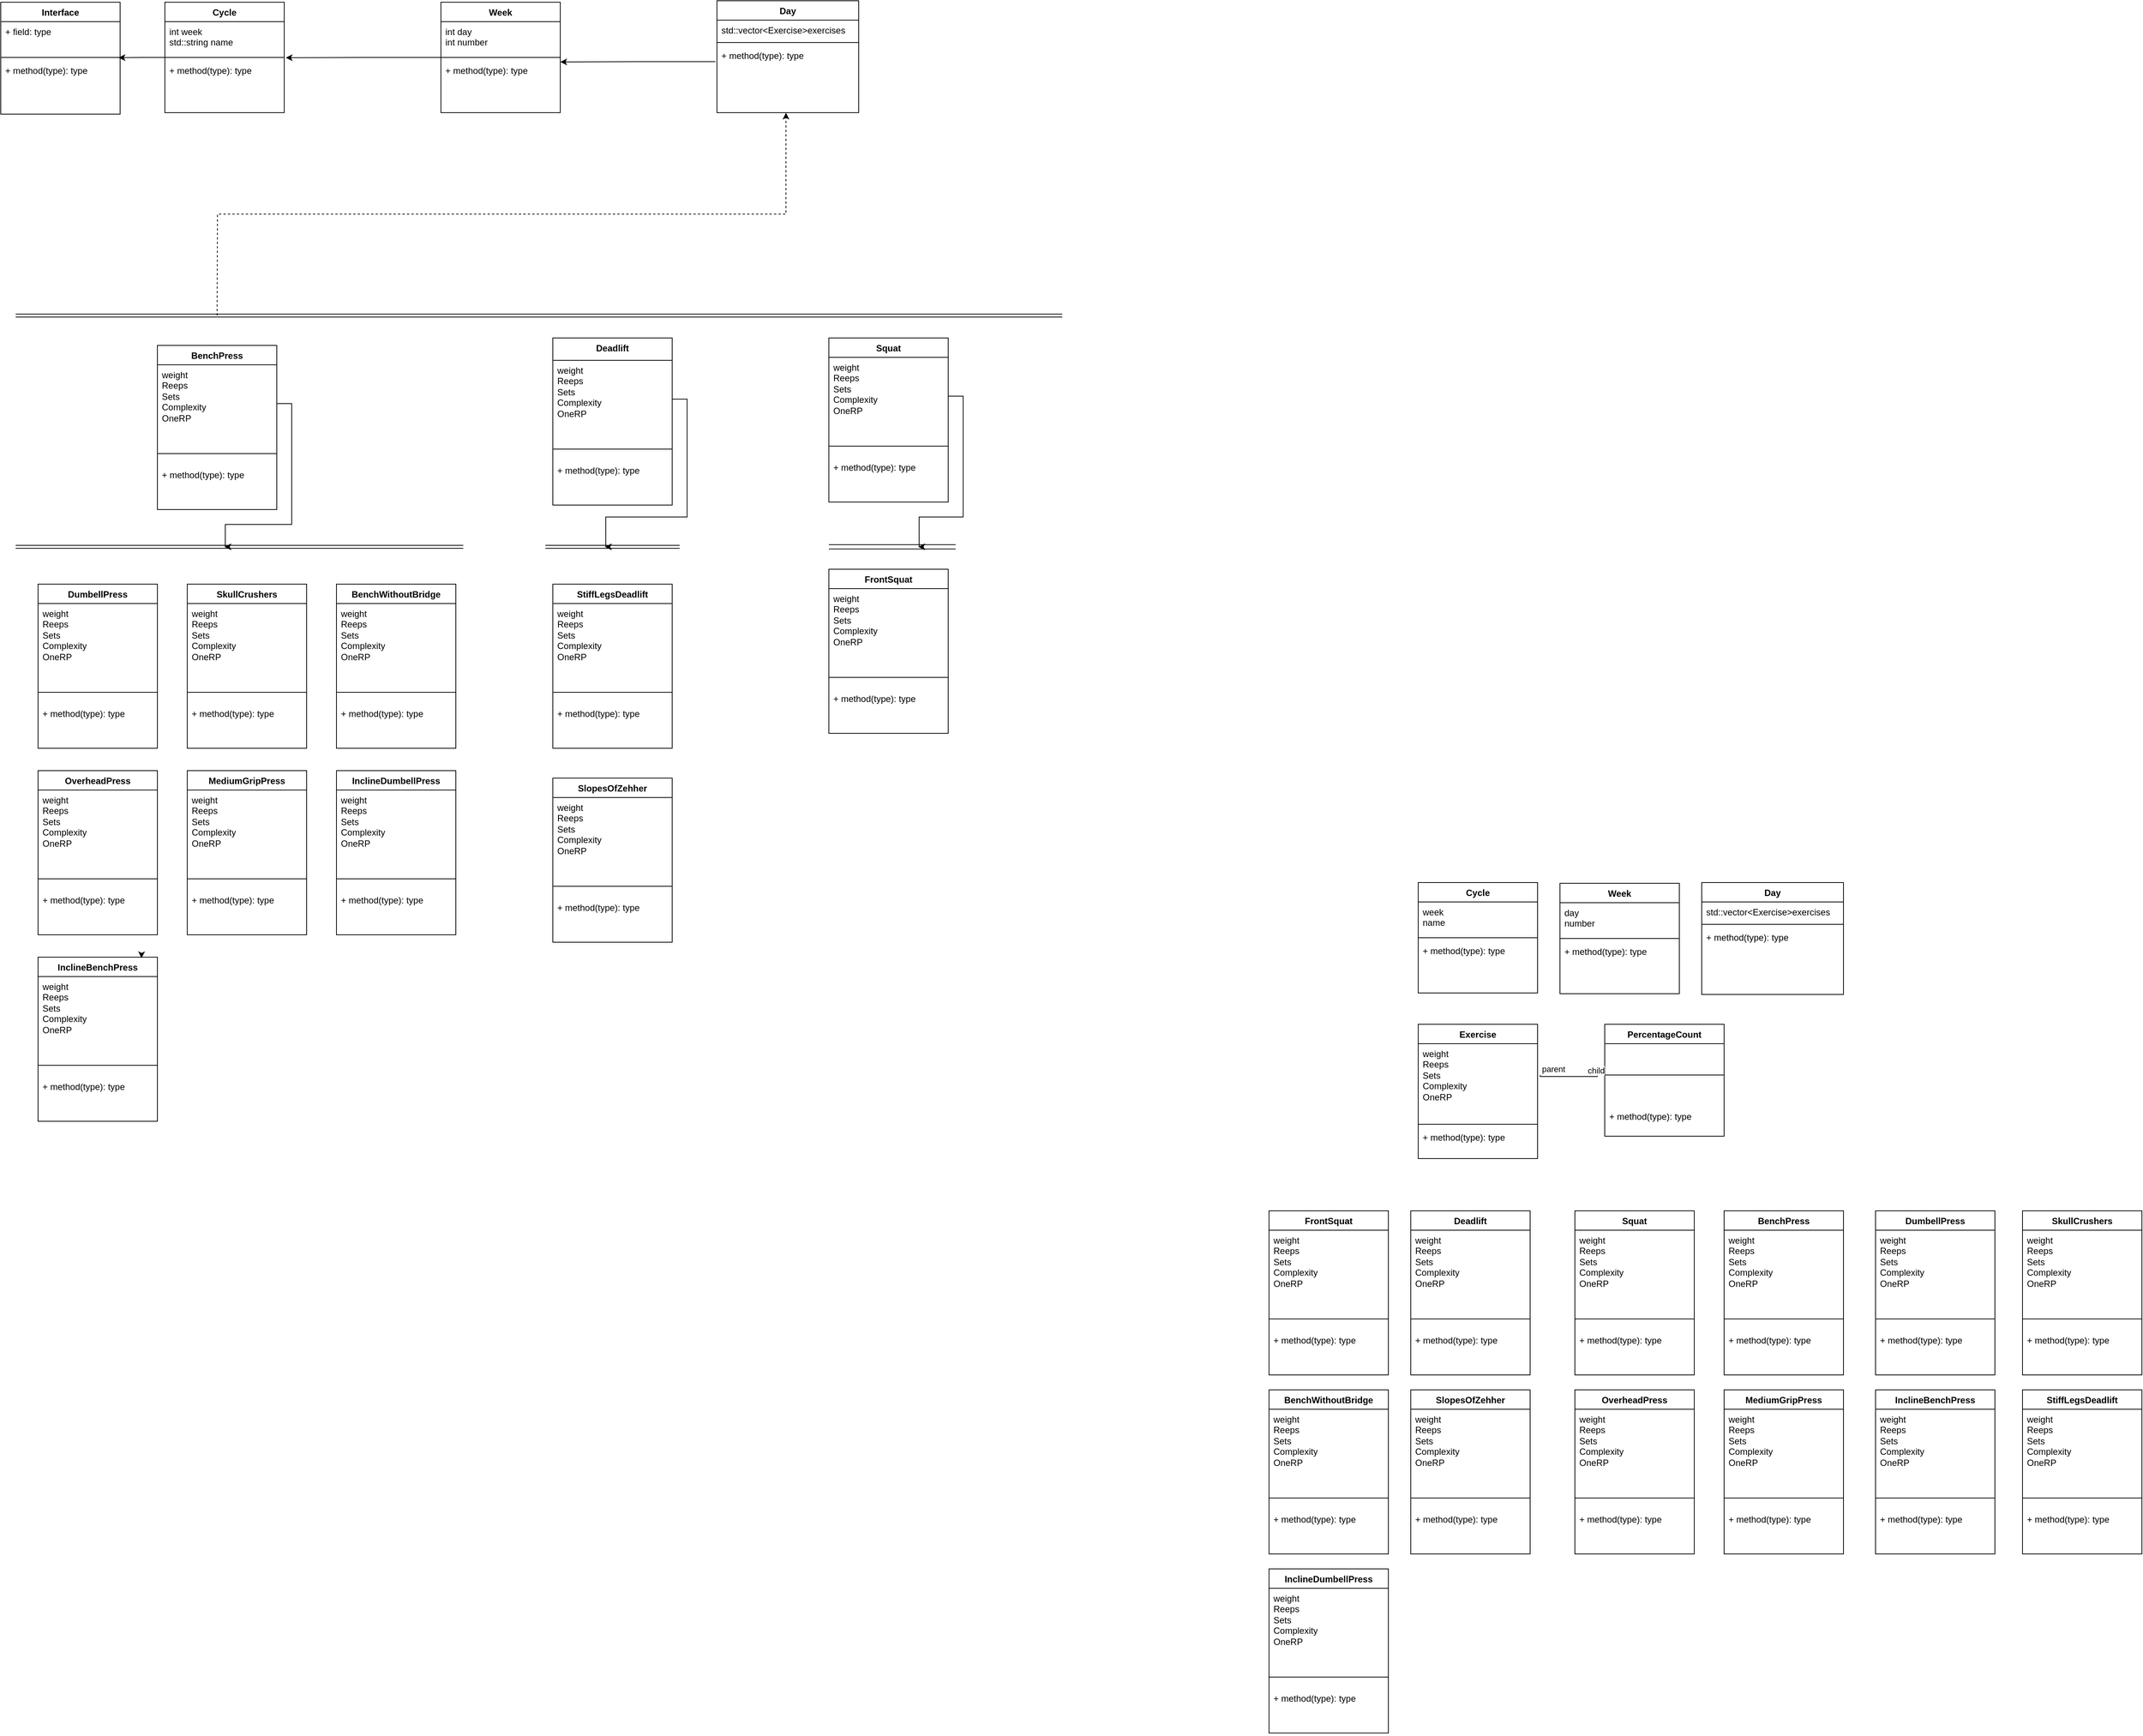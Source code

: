 <mxfile version="24.2.5" type="github">
  <diagram name="Страница — 1" id="4BByrF0rAd4Sxbkj9O2f">
    <mxGraphModel dx="1434" dy="788" grid="1" gridSize="10" guides="1" tooltips="1" connect="1" arrows="1" fold="1" page="1" pageScale="1" pageWidth="827" pageHeight="1169" math="0" shadow="0">
      <root>
        <mxCell id="0" />
        <mxCell id="1" parent="0" />
        <mxCell id="RP6J-xBFescbjocL5343-1" value="Cycle" style="swimlane;fontStyle=1;align=center;verticalAlign=top;childLayout=stackLayout;horizontal=1;startSize=26;horizontalStack=0;resizeParent=1;resizeParentMax=0;resizeLast=0;collapsible=1;marginBottom=0;whiteSpace=wrap;html=1;" parent="1" vertex="1">
          <mxGeometry x="240" y="40" width="160" height="148" as="geometry" />
        </mxCell>
        <mxCell id="RP6J-xBFescbjocL5343-2" value="int week&lt;div&gt;std::string name&lt;/div&gt;&lt;div&gt;&lt;br&gt;&lt;/div&gt;" style="text;strokeColor=none;fillColor=none;align=left;verticalAlign=top;spacingLeft=4;spacingRight=4;overflow=hidden;rotatable=0;points=[[0,0.5],[1,0.5]];portConstraint=eastwest;whiteSpace=wrap;html=1;" parent="RP6J-xBFescbjocL5343-1" vertex="1">
          <mxGeometry y="26" width="160" height="44" as="geometry" />
        </mxCell>
        <mxCell id="RP6J-xBFescbjocL5343-3" value="" style="line;strokeWidth=1;fillColor=none;align=left;verticalAlign=middle;spacingTop=-1;spacingLeft=3;spacingRight=3;rotatable=0;labelPosition=right;points=[];portConstraint=eastwest;strokeColor=inherit;" parent="RP6J-xBFescbjocL5343-1" vertex="1">
          <mxGeometry y="70" width="160" height="8" as="geometry" />
        </mxCell>
        <mxCell id="RP6J-xBFescbjocL5343-4" value="+ method(type): type" style="text;strokeColor=none;fillColor=none;align=left;verticalAlign=top;spacingLeft=4;spacingRight=4;overflow=hidden;rotatable=0;points=[[0,0.5],[1,0.5]];portConstraint=eastwest;whiteSpace=wrap;html=1;" parent="RP6J-xBFescbjocL5343-1" vertex="1">
          <mxGeometry y="78" width="160" height="70" as="geometry" />
        </mxCell>
        <mxCell id="RP6J-xBFescbjocL5343-5" value="Week" style="swimlane;fontStyle=1;align=center;verticalAlign=top;childLayout=stackLayout;horizontal=1;startSize=26;horizontalStack=0;resizeParent=1;resizeParentMax=0;resizeLast=0;collapsible=1;marginBottom=0;whiteSpace=wrap;html=1;" parent="1" vertex="1">
          <mxGeometry x="610" y="40" width="160" height="148" as="geometry" />
        </mxCell>
        <mxCell id="RP6J-xBFescbjocL5343-6" value="int day&lt;div&gt;int number&lt;/div&gt;" style="text;strokeColor=none;fillColor=none;align=left;verticalAlign=top;spacingLeft=4;spacingRight=4;overflow=hidden;rotatable=0;points=[[0,0.5],[1,0.5]];portConstraint=eastwest;whiteSpace=wrap;html=1;" parent="RP6J-xBFescbjocL5343-5" vertex="1">
          <mxGeometry y="26" width="160" height="44" as="geometry" />
        </mxCell>
        <mxCell id="RP6J-xBFescbjocL5343-7" value="" style="line;strokeWidth=1;fillColor=none;align=left;verticalAlign=middle;spacingTop=-1;spacingLeft=3;spacingRight=3;rotatable=0;labelPosition=right;points=[];portConstraint=eastwest;strokeColor=inherit;" parent="RP6J-xBFescbjocL5343-5" vertex="1">
          <mxGeometry y="70" width="160" height="8" as="geometry" />
        </mxCell>
        <mxCell id="RP6J-xBFescbjocL5343-8" value="+ method(type): type" style="text;strokeColor=none;fillColor=none;align=left;verticalAlign=top;spacingLeft=4;spacingRight=4;overflow=hidden;rotatable=0;points=[[0,0.5],[1,0.5]];portConstraint=eastwest;whiteSpace=wrap;html=1;" parent="RP6J-xBFescbjocL5343-5" vertex="1">
          <mxGeometry y="78" width="160" height="70" as="geometry" />
        </mxCell>
        <mxCell id="RP6J-xBFescbjocL5343-9" value="Day" style="swimlane;fontStyle=1;align=center;verticalAlign=top;childLayout=stackLayout;horizontal=1;startSize=26;horizontalStack=0;resizeParent=1;resizeParentMax=0;resizeLast=0;collapsible=1;marginBottom=0;whiteSpace=wrap;html=1;" parent="1" vertex="1">
          <mxGeometry x="980" y="38" width="190" height="150" as="geometry" />
        </mxCell>
        <mxCell id="RP6J-xBFescbjocL5343-10" value="std::vector&amp;lt;Exercise&amp;gt;exercises" style="text;strokeColor=none;fillColor=none;align=left;verticalAlign=top;spacingLeft=4;spacingRight=4;overflow=hidden;rotatable=0;points=[[0,0.5],[1,0.5]];portConstraint=eastwest;whiteSpace=wrap;html=1;" parent="RP6J-xBFescbjocL5343-9" vertex="1">
          <mxGeometry y="26" width="190" height="26" as="geometry" />
        </mxCell>
        <mxCell id="RP6J-xBFescbjocL5343-11" value="" style="line;strokeWidth=1;fillColor=none;align=left;verticalAlign=middle;spacingTop=-1;spacingLeft=3;spacingRight=3;rotatable=0;labelPosition=right;points=[];portConstraint=eastwest;strokeColor=inherit;" parent="RP6J-xBFescbjocL5343-9" vertex="1">
          <mxGeometry y="52" width="190" height="8" as="geometry" />
        </mxCell>
        <mxCell id="RP6J-xBFescbjocL5343-12" value="+ method(type): type" style="text;strokeColor=none;fillColor=none;align=left;verticalAlign=top;spacingLeft=4;spacingRight=4;overflow=hidden;rotatable=0;points=[[0,0.5],[1,0.5]];portConstraint=eastwest;whiteSpace=wrap;html=1;" parent="RP6J-xBFescbjocL5343-9" vertex="1">
          <mxGeometry y="60" width="190" height="90" as="geometry" />
        </mxCell>
        <mxCell id="RP6J-xBFescbjocL5343-20" value="Deadlift" style="swimlane;fontStyle=1;align=center;verticalAlign=top;childLayout=stackLayout;horizontal=1;startSize=30;horizontalStack=0;resizeParent=1;resizeParentMax=0;resizeLast=0;collapsible=1;marginBottom=0;whiteSpace=wrap;html=1;" parent="1" vertex="1">
          <mxGeometry x="760" y="490" width="160" height="224" as="geometry" />
        </mxCell>
        <mxCell id="RP6J-xBFescbjocL5343-165" style="edgeStyle=orthogonalEdgeStyle;rounded=0;orthogonalLoop=1;jettySize=auto;html=1;exitX=1;exitY=0.5;exitDx=0;exitDy=0;" parent="RP6J-xBFescbjocL5343-20" source="RP6J-xBFescbjocL5343-21" edge="1">
          <mxGeometry relative="1" as="geometry">
            <mxPoint x="70" y="280.0" as="targetPoint" />
            <Array as="points">
              <mxPoint x="180" y="82" />
              <mxPoint x="180" y="240" />
              <mxPoint x="71" y="240" />
              <mxPoint x="71" y="280" />
            </Array>
          </mxGeometry>
        </mxCell>
        <mxCell id="RP6J-xBFescbjocL5343-21" value="&lt;div&gt;weight&lt;/div&gt;&lt;div&gt;Reeps&lt;/div&gt;&lt;div&gt;Sets&lt;/div&gt;&lt;div&gt;Complexity&lt;/div&gt;&lt;div&gt;OneRP&amp;nbsp;&lt;/div&gt;&lt;div&gt;&lt;br&gt;&lt;/div&gt;" style="text;strokeColor=none;fillColor=none;align=left;verticalAlign=top;spacingLeft=4;spacingRight=4;overflow=hidden;rotatable=0;points=[[0,0.5],[1,0.5]];portConstraint=eastwest;whiteSpace=wrap;html=1;" parent="RP6J-xBFescbjocL5343-20" vertex="1">
          <mxGeometry y="30" width="160" height="104" as="geometry" />
        </mxCell>
        <mxCell id="RP6J-xBFescbjocL5343-22" value="" style="line;strokeWidth=1;fillColor=none;align=left;verticalAlign=middle;spacingTop=-1;spacingLeft=3;spacingRight=3;rotatable=0;labelPosition=right;points=[];portConstraint=eastwest;strokeColor=inherit;" parent="RP6J-xBFescbjocL5343-20" vertex="1">
          <mxGeometry y="134" width="160" height="30" as="geometry" />
        </mxCell>
        <mxCell id="RP6J-xBFescbjocL5343-23" value="+ method(type): type" style="text;strokeColor=none;fillColor=none;align=left;verticalAlign=top;spacingLeft=4;spacingRight=4;overflow=hidden;rotatable=0;points=[[0,0.5],[1,0.5]];portConstraint=eastwest;whiteSpace=wrap;html=1;" parent="RP6J-xBFescbjocL5343-20" vertex="1">
          <mxGeometry y="164" width="160" height="60" as="geometry" />
        </mxCell>
        <mxCell id="RP6J-xBFescbjocL5343-24" value="Squat" style="swimlane;fontStyle=1;align=center;verticalAlign=top;childLayout=stackLayout;horizontal=1;startSize=26;horizontalStack=0;resizeParent=1;resizeParentMax=0;resizeLast=0;collapsible=1;marginBottom=0;whiteSpace=wrap;html=1;" parent="1" vertex="1">
          <mxGeometry x="1130" y="490" width="160" height="220" as="geometry" />
        </mxCell>
        <mxCell id="RP6J-xBFescbjocL5343-168" style="edgeStyle=orthogonalEdgeStyle;rounded=0;orthogonalLoop=1;jettySize=auto;html=1;exitX=1;exitY=0.5;exitDx=0;exitDy=0;" parent="RP6J-xBFescbjocL5343-24" source="RP6J-xBFescbjocL5343-25" edge="1">
          <mxGeometry relative="1" as="geometry">
            <mxPoint x="120" y="280.0" as="targetPoint" />
            <Array as="points">
              <mxPoint x="180" y="78" />
              <mxPoint x="180" y="240" />
              <mxPoint x="121" y="240" />
              <mxPoint x="121" y="280" />
            </Array>
          </mxGeometry>
        </mxCell>
        <mxCell id="RP6J-xBFescbjocL5343-25" value="&lt;div&gt;weight&lt;/div&gt;&lt;div&gt;Reeps&lt;/div&gt;&lt;div&gt;Sets&lt;/div&gt;&lt;div&gt;Complexity&lt;/div&gt;&lt;div&gt;OneRP&amp;nbsp;&lt;/div&gt;&lt;div&gt;&lt;br&gt;&lt;/div&gt;" style="text;strokeColor=none;fillColor=none;align=left;verticalAlign=top;spacingLeft=4;spacingRight=4;overflow=hidden;rotatable=0;points=[[0,0.5],[1,0.5]];portConstraint=eastwest;whiteSpace=wrap;html=1;" parent="RP6J-xBFescbjocL5343-24" vertex="1">
          <mxGeometry y="26" width="160" height="104" as="geometry" />
        </mxCell>
        <mxCell id="RP6J-xBFescbjocL5343-26" value="" style="line;strokeWidth=1;fillColor=none;align=left;verticalAlign=middle;spacingTop=-1;spacingLeft=3;spacingRight=3;rotatable=0;labelPosition=right;points=[];portConstraint=eastwest;strokeColor=inherit;" parent="RP6J-xBFescbjocL5343-24" vertex="1">
          <mxGeometry y="130" width="160" height="30" as="geometry" />
        </mxCell>
        <mxCell id="RP6J-xBFescbjocL5343-27" value="+ method(type): type" style="text;strokeColor=none;fillColor=none;align=left;verticalAlign=top;spacingLeft=4;spacingRight=4;overflow=hidden;rotatable=0;points=[[0,0.5],[1,0.5]];portConstraint=eastwest;whiteSpace=wrap;html=1;" parent="RP6J-xBFescbjocL5343-24" vertex="1">
          <mxGeometry y="160" width="160" height="60" as="geometry" />
        </mxCell>
        <mxCell id="RP6J-xBFescbjocL5343-28" value="BenchPress" style="swimlane;fontStyle=1;align=center;verticalAlign=top;childLayout=stackLayout;horizontal=1;startSize=26;horizontalStack=0;resizeParent=1;resizeParentMax=0;resizeLast=0;collapsible=1;marginBottom=0;whiteSpace=wrap;html=1;" parent="1" vertex="1">
          <mxGeometry x="230" y="500" width="160" height="220" as="geometry" />
        </mxCell>
        <mxCell id="RP6J-xBFescbjocL5343-167" style="edgeStyle=orthogonalEdgeStyle;rounded=0;orthogonalLoop=1;jettySize=auto;html=1;exitX=1;exitY=0.5;exitDx=0;exitDy=0;" parent="RP6J-xBFescbjocL5343-28" source="RP6J-xBFescbjocL5343-29" edge="1">
          <mxGeometry relative="1" as="geometry">
            <mxPoint x="90" y="270.0" as="targetPoint" />
            <Array as="points">
              <mxPoint x="180" y="78" />
              <mxPoint x="180" y="240" />
              <mxPoint x="91" y="240" />
              <mxPoint x="91" y="270" />
            </Array>
          </mxGeometry>
        </mxCell>
        <mxCell id="RP6J-xBFescbjocL5343-29" value="&lt;div&gt;weight&lt;/div&gt;&lt;div&gt;Reeps&lt;/div&gt;&lt;div&gt;Sets&lt;/div&gt;&lt;div&gt;Complexity&lt;/div&gt;&lt;div&gt;OneRP&amp;nbsp;&lt;/div&gt;&lt;div&gt;&lt;br&gt;&lt;/div&gt;" style="text;strokeColor=none;fillColor=none;align=left;verticalAlign=top;spacingLeft=4;spacingRight=4;overflow=hidden;rotatable=0;points=[[0,0.5],[1,0.5]];portConstraint=eastwest;whiteSpace=wrap;html=1;" parent="RP6J-xBFescbjocL5343-28" vertex="1">
          <mxGeometry y="26" width="160" height="104" as="geometry" />
        </mxCell>
        <mxCell id="RP6J-xBFescbjocL5343-30" value="" style="line;strokeWidth=1;fillColor=none;align=left;verticalAlign=middle;spacingTop=-1;spacingLeft=3;spacingRight=3;rotatable=0;labelPosition=right;points=[];portConstraint=eastwest;strokeColor=inherit;" parent="RP6J-xBFescbjocL5343-28" vertex="1">
          <mxGeometry y="130" width="160" height="30" as="geometry" />
        </mxCell>
        <mxCell id="RP6J-xBFescbjocL5343-31" value="+ method(type): type" style="text;strokeColor=none;fillColor=none;align=left;verticalAlign=top;spacingLeft=4;spacingRight=4;overflow=hidden;rotatable=0;points=[[0,0.5],[1,0.5]];portConstraint=eastwest;whiteSpace=wrap;html=1;" parent="RP6J-xBFescbjocL5343-28" vertex="1">
          <mxGeometry y="160" width="160" height="60" as="geometry" />
        </mxCell>
        <mxCell id="RP6J-xBFescbjocL5343-32" value="FrontSquat" style="swimlane;fontStyle=1;align=center;verticalAlign=top;childLayout=stackLayout;horizontal=1;startSize=26;horizontalStack=0;resizeParent=1;resizeParentMax=0;resizeLast=0;collapsible=1;marginBottom=0;whiteSpace=wrap;html=1;" parent="1" vertex="1">
          <mxGeometry x="1130" y="800" width="160" height="220" as="geometry" />
        </mxCell>
        <mxCell id="RP6J-xBFescbjocL5343-33" value="&lt;div&gt;weight&lt;/div&gt;&lt;div&gt;Reeps&lt;/div&gt;&lt;div&gt;Sets&lt;/div&gt;&lt;div&gt;Complexity&lt;/div&gt;&lt;div&gt;OneRP&amp;nbsp;&lt;/div&gt;&lt;div&gt;&lt;br&gt;&lt;/div&gt;" style="text;strokeColor=none;fillColor=none;align=left;verticalAlign=top;spacingLeft=4;spacingRight=4;overflow=hidden;rotatable=0;points=[[0,0.5],[1,0.5]];portConstraint=eastwest;whiteSpace=wrap;html=1;" parent="RP6J-xBFescbjocL5343-32" vertex="1">
          <mxGeometry y="26" width="160" height="104" as="geometry" />
        </mxCell>
        <mxCell id="RP6J-xBFescbjocL5343-34" value="" style="line;strokeWidth=1;fillColor=none;align=left;verticalAlign=middle;spacingTop=-1;spacingLeft=3;spacingRight=3;rotatable=0;labelPosition=right;points=[];portConstraint=eastwest;strokeColor=inherit;" parent="RP6J-xBFescbjocL5343-32" vertex="1">
          <mxGeometry y="130" width="160" height="30" as="geometry" />
        </mxCell>
        <mxCell id="RP6J-xBFescbjocL5343-35" value="+ method(type): type" style="text;strokeColor=none;fillColor=none;align=left;verticalAlign=top;spacingLeft=4;spacingRight=4;overflow=hidden;rotatable=0;points=[[0,0.5],[1,0.5]];portConstraint=eastwest;whiteSpace=wrap;html=1;" parent="RP6J-xBFescbjocL5343-32" vertex="1">
          <mxGeometry y="160" width="160" height="60" as="geometry" />
        </mxCell>
        <mxCell id="RP6J-xBFescbjocL5343-36" value="DumbellPress" style="swimlane;fontStyle=1;align=center;verticalAlign=top;childLayout=stackLayout;horizontal=1;startSize=26;horizontalStack=0;resizeParent=1;resizeParentMax=0;resizeLast=0;collapsible=1;marginBottom=0;whiteSpace=wrap;html=1;" parent="1" vertex="1">
          <mxGeometry x="70" y="820" width="160" height="220" as="geometry" />
        </mxCell>
        <mxCell id="RP6J-xBFescbjocL5343-37" value="&lt;div&gt;weight&lt;/div&gt;&lt;div&gt;Reeps&lt;/div&gt;&lt;div&gt;Sets&lt;/div&gt;&lt;div&gt;Complexity&lt;/div&gt;&lt;div&gt;OneRP&amp;nbsp;&lt;/div&gt;&lt;div&gt;&lt;br&gt;&lt;/div&gt;" style="text;strokeColor=none;fillColor=none;align=left;verticalAlign=top;spacingLeft=4;spacingRight=4;overflow=hidden;rotatable=0;points=[[0,0.5],[1,0.5]];portConstraint=eastwest;whiteSpace=wrap;html=1;" parent="RP6J-xBFescbjocL5343-36" vertex="1">
          <mxGeometry y="26" width="160" height="104" as="geometry" />
        </mxCell>
        <mxCell id="RP6J-xBFescbjocL5343-38" value="" style="line;strokeWidth=1;fillColor=none;align=left;verticalAlign=middle;spacingTop=-1;spacingLeft=3;spacingRight=3;rotatable=0;labelPosition=right;points=[];portConstraint=eastwest;strokeColor=inherit;" parent="RP6J-xBFescbjocL5343-36" vertex="1">
          <mxGeometry y="130" width="160" height="30" as="geometry" />
        </mxCell>
        <mxCell id="RP6J-xBFescbjocL5343-39" value="+ method(type): type" style="text;strokeColor=none;fillColor=none;align=left;verticalAlign=top;spacingLeft=4;spacingRight=4;overflow=hidden;rotatable=0;points=[[0,0.5],[1,0.5]];portConstraint=eastwest;whiteSpace=wrap;html=1;" parent="RP6J-xBFescbjocL5343-36" vertex="1">
          <mxGeometry y="160" width="160" height="60" as="geometry" />
        </mxCell>
        <mxCell id="RP6J-xBFescbjocL5343-40" value="SkullCrushers" style="swimlane;fontStyle=1;align=center;verticalAlign=top;childLayout=stackLayout;horizontal=1;startSize=26;horizontalStack=0;resizeParent=1;resizeParentMax=0;resizeLast=0;collapsible=1;marginBottom=0;whiteSpace=wrap;html=1;" parent="1" vertex="1">
          <mxGeometry x="270" y="820" width="160" height="220" as="geometry" />
        </mxCell>
        <mxCell id="RP6J-xBFescbjocL5343-41" value="&lt;div&gt;weight&lt;/div&gt;&lt;div&gt;Reeps&lt;/div&gt;&lt;div&gt;Sets&lt;/div&gt;&lt;div&gt;Complexity&lt;/div&gt;&lt;div&gt;OneRP&amp;nbsp;&lt;/div&gt;&lt;div&gt;&lt;br&gt;&lt;/div&gt;" style="text;strokeColor=none;fillColor=none;align=left;verticalAlign=top;spacingLeft=4;spacingRight=4;overflow=hidden;rotatable=0;points=[[0,0.5],[1,0.5]];portConstraint=eastwest;whiteSpace=wrap;html=1;" parent="RP6J-xBFescbjocL5343-40" vertex="1">
          <mxGeometry y="26" width="160" height="104" as="geometry" />
        </mxCell>
        <mxCell id="RP6J-xBFescbjocL5343-42" value="" style="line;strokeWidth=1;fillColor=none;align=left;verticalAlign=middle;spacingTop=-1;spacingLeft=3;spacingRight=3;rotatable=0;labelPosition=right;points=[];portConstraint=eastwest;strokeColor=inherit;" parent="RP6J-xBFescbjocL5343-40" vertex="1">
          <mxGeometry y="130" width="160" height="30" as="geometry" />
        </mxCell>
        <mxCell id="RP6J-xBFescbjocL5343-43" value="+ method(type): type" style="text;strokeColor=none;fillColor=none;align=left;verticalAlign=top;spacingLeft=4;spacingRight=4;overflow=hidden;rotatable=0;points=[[0,0.5],[1,0.5]];portConstraint=eastwest;whiteSpace=wrap;html=1;" parent="RP6J-xBFescbjocL5343-40" vertex="1">
          <mxGeometry y="160" width="160" height="60" as="geometry" />
        </mxCell>
        <mxCell id="RP6J-xBFescbjocL5343-44" value="BenchWithoutBridge" style="swimlane;fontStyle=1;align=center;verticalAlign=top;childLayout=stackLayout;horizontal=1;startSize=26;horizontalStack=0;resizeParent=1;resizeParentMax=0;resizeLast=0;collapsible=1;marginBottom=0;whiteSpace=wrap;html=1;" parent="1" vertex="1">
          <mxGeometry x="470" y="820" width="160" height="220" as="geometry" />
        </mxCell>
        <mxCell id="RP6J-xBFescbjocL5343-45" value="&lt;div&gt;weight&lt;/div&gt;&lt;div&gt;Reeps&lt;/div&gt;&lt;div&gt;Sets&lt;/div&gt;&lt;div&gt;Complexity&lt;/div&gt;&lt;div&gt;OneRP&amp;nbsp;&lt;/div&gt;&lt;div&gt;&lt;br&gt;&lt;/div&gt;" style="text;strokeColor=none;fillColor=none;align=left;verticalAlign=top;spacingLeft=4;spacingRight=4;overflow=hidden;rotatable=0;points=[[0,0.5],[1,0.5]];portConstraint=eastwest;whiteSpace=wrap;html=1;" parent="RP6J-xBFescbjocL5343-44" vertex="1">
          <mxGeometry y="26" width="160" height="104" as="geometry" />
        </mxCell>
        <mxCell id="RP6J-xBFescbjocL5343-46" value="" style="line;strokeWidth=1;fillColor=none;align=left;verticalAlign=middle;spacingTop=-1;spacingLeft=3;spacingRight=3;rotatable=0;labelPosition=right;points=[];portConstraint=eastwest;strokeColor=inherit;" parent="RP6J-xBFescbjocL5343-44" vertex="1">
          <mxGeometry y="130" width="160" height="30" as="geometry" />
        </mxCell>
        <mxCell id="RP6J-xBFescbjocL5343-47" value="+ method(type): type" style="text;strokeColor=none;fillColor=none;align=left;verticalAlign=top;spacingLeft=4;spacingRight=4;overflow=hidden;rotatable=0;points=[[0,0.5],[1,0.5]];portConstraint=eastwest;whiteSpace=wrap;html=1;" parent="RP6J-xBFescbjocL5343-44" vertex="1">
          <mxGeometry y="160" width="160" height="60" as="geometry" />
        </mxCell>
        <mxCell id="RP6J-xBFescbjocL5343-48" value="SlopesOfZehher" style="swimlane;fontStyle=1;align=center;verticalAlign=top;childLayout=stackLayout;horizontal=1;startSize=26;horizontalStack=0;resizeParent=1;resizeParentMax=0;resizeLast=0;collapsible=1;marginBottom=0;whiteSpace=wrap;html=1;" parent="1" vertex="1">
          <mxGeometry x="760" y="1080" width="160" height="220" as="geometry" />
        </mxCell>
        <mxCell id="RP6J-xBFescbjocL5343-49" value="&lt;div&gt;weight&lt;/div&gt;&lt;div&gt;Reeps&lt;/div&gt;&lt;div&gt;Sets&lt;/div&gt;&lt;div&gt;Complexity&lt;/div&gt;&lt;div&gt;OneRP&amp;nbsp;&lt;/div&gt;&lt;div&gt;&lt;br&gt;&lt;/div&gt;" style="text;strokeColor=none;fillColor=none;align=left;verticalAlign=top;spacingLeft=4;spacingRight=4;overflow=hidden;rotatable=0;points=[[0,0.5],[1,0.5]];portConstraint=eastwest;whiteSpace=wrap;html=1;" parent="RP6J-xBFescbjocL5343-48" vertex="1">
          <mxGeometry y="26" width="160" height="104" as="geometry" />
        </mxCell>
        <mxCell id="RP6J-xBFescbjocL5343-50" value="" style="line;strokeWidth=1;fillColor=none;align=left;verticalAlign=middle;spacingTop=-1;spacingLeft=3;spacingRight=3;rotatable=0;labelPosition=right;points=[];portConstraint=eastwest;strokeColor=inherit;" parent="RP6J-xBFescbjocL5343-48" vertex="1">
          <mxGeometry y="130" width="160" height="30" as="geometry" />
        </mxCell>
        <mxCell id="RP6J-xBFescbjocL5343-51" value="+ method(type): type" style="text;strokeColor=none;fillColor=none;align=left;verticalAlign=top;spacingLeft=4;spacingRight=4;overflow=hidden;rotatable=0;points=[[0,0.5],[1,0.5]];portConstraint=eastwest;whiteSpace=wrap;html=1;" parent="RP6J-xBFescbjocL5343-48" vertex="1">
          <mxGeometry y="160" width="160" height="60" as="geometry" />
        </mxCell>
        <mxCell id="RP6J-xBFescbjocL5343-52" value="OverheadPress" style="swimlane;fontStyle=1;align=center;verticalAlign=top;childLayout=stackLayout;horizontal=1;startSize=26;horizontalStack=0;resizeParent=1;resizeParentMax=0;resizeLast=0;collapsible=1;marginBottom=0;whiteSpace=wrap;html=1;" parent="1" vertex="1">
          <mxGeometry x="70" y="1070" width="160" height="220" as="geometry" />
        </mxCell>
        <mxCell id="RP6J-xBFescbjocL5343-53" value="&lt;div&gt;weight&lt;/div&gt;&lt;div&gt;Reeps&lt;/div&gt;&lt;div&gt;Sets&lt;/div&gt;&lt;div&gt;Complexity&lt;/div&gt;&lt;div&gt;OneRP&amp;nbsp;&lt;/div&gt;&lt;div&gt;&lt;br&gt;&lt;/div&gt;" style="text;strokeColor=none;fillColor=none;align=left;verticalAlign=top;spacingLeft=4;spacingRight=4;overflow=hidden;rotatable=0;points=[[0,0.5],[1,0.5]];portConstraint=eastwest;whiteSpace=wrap;html=1;" parent="RP6J-xBFescbjocL5343-52" vertex="1">
          <mxGeometry y="26" width="160" height="104" as="geometry" />
        </mxCell>
        <mxCell id="RP6J-xBFescbjocL5343-54" value="" style="line;strokeWidth=1;fillColor=none;align=left;verticalAlign=middle;spacingTop=-1;spacingLeft=3;spacingRight=3;rotatable=0;labelPosition=right;points=[];portConstraint=eastwest;strokeColor=inherit;" parent="RP6J-xBFescbjocL5343-52" vertex="1">
          <mxGeometry y="130" width="160" height="30" as="geometry" />
        </mxCell>
        <mxCell id="RP6J-xBFescbjocL5343-55" value="+ method(type): type" style="text;strokeColor=none;fillColor=none;align=left;verticalAlign=top;spacingLeft=4;spacingRight=4;overflow=hidden;rotatable=0;points=[[0,0.5],[1,0.5]];portConstraint=eastwest;whiteSpace=wrap;html=1;" parent="RP6J-xBFescbjocL5343-52" vertex="1">
          <mxGeometry y="160" width="160" height="60" as="geometry" />
        </mxCell>
        <mxCell id="RP6J-xBFescbjocL5343-56" value="MediumGripPress" style="swimlane;fontStyle=1;align=center;verticalAlign=top;childLayout=stackLayout;horizontal=1;startSize=26;horizontalStack=0;resizeParent=1;resizeParentMax=0;resizeLast=0;collapsible=1;marginBottom=0;whiteSpace=wrap;html=1;" parent="1" vertex="1">
          <mxGeometry x="270" y="1070" width="160" height="220" as="geometry" />
        </mxCell>
        <mxCell id="RP6J-xBFescbjocL5343-57" value="&lt;div&gt;weight&lt;/div&gt;&lt;div&gt;Reeps&lt;/div&gt;&lt;div&gt;Sets&lt;/div&gt;&lt;div&gt;Complexity&lt;/div&gt;&lt;div&gt;OneRP&amp;nbsp;&lt;/div&gt;&lt;div&gt;&lt;br&gt;&lt;/div&gt;" style="text;strokeColor=none;fillColor=none;align=left;verticalAlign=top;spacingLeft=4;spacingRight=4;overflow=hidden;rotatable=0;points=[[0,0.5],[1,0.5]];portConstraint=eastwest;whiteSpace=wrap;html=1;" parent="RP6J-xBFescbjocL5343-56" vertex="1">
          <mxGeometry y="26" width="160" height="104" as="geometry" />
        </mxCell>
        <mxCell id="RP6J-xBFescbjocL5343-58" value="" style="line;strokeWidth=1;fillColor=none;align=left;verticalAlign=middle;spacingTop=-1;spacingLeft=3;spacingRight=3;rotatable=0;labelPosition=right;points=[];portConstraint=eastwest;strokeColor=inherit;" parent="RP6J-xBFescbjocL5343-56" vertex="1">
          <mxGeometry y="130" width="160" height="30" as="geometry" />
        </mxCell>
        <mxCell id="RP6J-xBFescbjocL5343-59" value="+ method(type): type" style="text;strokeColor=none;fillColor=none;align=left;verticalAlign=top;spacingLeft=4;spacingRight=4;overflow=hidden;rotatable=0;points=[[0,0.5],[1,0.5]];portConstraint=eastwest;whiteSpace=wrap;html=1;" parent="RP6J-xBFescbjocL5343-56" vertex="1">
          <mxGeometry y="160" width="160" height="60" as="geometry" />
        </mxCell>
        <mxCell id="RP6J-xBFescbjocL5343-60" value="InclineBenchPress" style="swimlane;fontStyle=1;align=center;verticalAlign=top;childLayout=stackLayout;horizontal=1;startSize=26;horizontalStack=0;resizeParent=1;resizeParentMax=0;resizeLast=0;collapsible=1;marginBottom=0;whiteSpace=wrap;html=1;" parent="1" vertex="1">
          <mxGeometry x="70" y="1320" width="160" height="220" as="geometry" />
        </mxCell>
        <mxCell id="RP6J-xBFescbjocL5343-61" value="&lt;div&gt;weight&lt;/div&gt;&lt;div&gt;Reeps&lt;/div&gt;&lt;div&gt;Sets&lt;/div&gt;&lt;div&gt;Complexity&lt;/div&gt;&lt;div&gt;OneRP&amp;nbsp;&lt;/div&gt;&lt;div&gt;&lt;br&gt;&lt;/div&gt;" style="text;strokeColor=none;fillColor=none;align=left;verticalAlign=top;spacingLeft=4;spacingRight=4;overflow=hidden;rotatable=0;points=[[0,0.5],[1,0.5]];portConstraint=eastwest;whiteSpace=wrap;html=1;" parent="RP6J-xBFescbjocL5343-60" vertex="1">
          <mxGeometry y="26" width="160" height="104" as="geometry" />
        </mxCell>
        <mxCell id="RP6J-xBFescbjocL5343-62" value="" style="line;strokeWidth=1;fillColor=none;align=left;verticalAlign=middle;spacingTop=-1;spacingLeft=3;spacingRight=3;rotatable=0;labelPosition=right;points=[];portConstraint=eastwest;strokeColor=inherit;" parent="RP6J-xBFescbjocL5343-60" vertex="1">
          <mxGeometry y="130" width="160" height="30" as="geometry" />
        </mxCell>
        <mxCell id="RP6J-xBFescbjocL5343-63" value="+ method(type): type" style="text;strokeColor=none;fillColor=none;align=left;verticalAlign=top;spacingLeft=4;spacingRight=4;overflow=hidden;rotatable=0;points=[[0,0.5],[1,0.5]];portConstraint=eastwest;whiteSpace=wrap;html=1;" parent="RP6J-xBFescbjocL5343-60" vertex="1">
          <mxGeometry y="160" width="160" height="60" as="geometry" />
        </mxCell>
        <mxCell id="RP6J-xBFescbjocL5343-64" value="StiffLegsDeadlift" style="swimlane;fontStyle=1;align=center;verticalAlign=top;childLayout=stackLayout;horizontal=1;startSize=26;horizontalStack=0;resizeParent=1;resizeParentMax=0;resizeLast=0;collapsible=1;marginBottom=0;whiteSpace=wrap;html=1;" parent="1" vertex="1">
          <mxGeometry x="760" y="820" width="160" height="220" as="geometry" />
        </mxCell>
        <mxCell id="RP6J-xBFescbjocL5343-65" value="&lt;div&gt;weight&lt;/div&gt;&lt;div&gt;Reeps&lt;/div&gt;&lt;div&gt;Sets&lt;/div&gt;&lt;div&gt;Complexity&lt;/div&gt;&lt;div&gt;OneRP&amp;nbsp;&lt;/div&gt;&lt;div&gt;&lt;br&gt;&lt;/div&gt;" style="text;strokeColor=none;fillColor=none;align=left;verticalAlign=top;spacingLeft=4;spacingRight=4;overflow=hidden;rotatable=0;points=[[0,0.5],[1,0.5]];portConstraint=eastwest;whiteSpace=wrap;html=1;" parent="RP6J-xBFescbjocL5343-64" vertex="1">
          <mxGeometry y="26" width="160" height="104" as="geometry" />
        </mxCell>
        <mxCell id="RP6J-xBFescbjocL5343-66" value="" style="line;strokeWidth=1;fillColor=none;align=left;verticalAlign=middle;spacingTop=-1;spacingLeft=3;spacingRight=3;rotatable=0;labelPosition=right;points=[];portConstraint=eastwest;strokeColor=inherit;" parent="RP6J-xBFescbjocL5343-64" vertex="1">
          <mxGeometry y="130" width="160" height="30" as="geometry" />
        </mxCell>
        <mxCell id="RP6J-xBFescbjocL5343-67" value="+ method(type): type" style="text;strokeColor=none;fillColor=none;align=left;verticalAlign=top;spacingLeft=4;spacingRight=4;overflow=hidden;rotatable=0;points=[[0,0.5],[1,0.5]];portConstraint=eastwest;whiteSpace=wrap;html=1;" parent="RP6J-xBFescbjocL5343-64" vertex="1">
          <mxGeometry y="160" width="160" height="60" as="geometry" />
        </mxCell>
        <mxCell id="RP6J-xBFescbjocL5343-68" value="InclineDumbellPress" style="swimlane;fontStyle=1;align=center;verticalAlign=top;childLayout=stackLayout;horizontal=1;startSize=26;horizontalStack=0;resizeParent=1;resizeParentMax=0;resizeLast=0;collapsible=1;marginBottom=0;whiteSpace=wrap;html=1;" parent="1" vertex="1">
          <mxGeometry x="470" y="1070" width="160" height="220" as="geometry" />
        </mxCell>
        <mxCell id="RP6J-xBFescbjocL5343-69" value="&lt;div&gt;weight&lt;/div&gt;&lt;div&gt;Reeps&lt;/div&gt;&lt;div&gt;Sets&lt;/div&gt;&lt;div&gt;Complexity&lt;/div&gt;&lt;div&gt;OneRP&amp;nbsp;&lt;/div&gt;&lt;div&gt;&lt;br&gt;&lt;/div&gt;" style="text;strokeColor=none;fillColor=none;align=left;verticalAlign=top;spacingLeft=4;spacingRight=4;overflow=hidden;rotatable=0;points=[[0,0.5],[1,0.5]];portConstraint=eastwest;whiteSpace=wrap;html=1;" parent="RP6J-xBFescbjocL5343-68" vertex="1">
          <mxGeometry y="26" width="160" height="104" as="geometry" />
        </mxCell>
        <mxCell id="RP6J-xBFescbjocL5343-70" value="" style="line;strokeWidth=1;fillColor=none;align=left;verticalAlign=middle;spacingTop=-1;spacingLeft=3;spacingRight=3;rotatable=0;labelPosition=right;points=[];portConstraint=eastwest;strokeColor=inherit;" parent="RP6J-xBFescbjocL5343-68" vertex="1">
          <mxGeometry y="130" width="160" height="30" as="geometry" />
        </mxCell>
        <mxCell id="RP6J-xBFescbjocL5343-71" value="+ method(type): type" style="text;strokeColor=none;fillColor=none;align=left;verticalAlign=top;spacingLeft=4;spacingRight=4;overflow=hidden;rotatable=0;points=[[0,0.5],[1,0.5]];portConstraint=eastwest;whiteSpace=wrap;html=1;" parent="RP6J-xBFescbjocL5343-68" vertex="1">
          <mxGeometry y="160" width="160" height="60" as="geometry" />
        </mxCell>
        <mxCell id="RP6J-xBFescbjocL5343-72" value="Cycle" style="swimlane;fontStyle=1;align=center;verticalAlign=top;childLayout=stackLayout;horizontal=1;startSize=26;horizontalStack=0;resizeParent=1;resizeParentMax=0;resizeLast=0;collapsible=1;marginBottom=0;whiteSpace=wrap;html=1;" parent="1" vertex="1">
          <mxGeometry x="1920" y="1220" width="160" height="148" as="geometry" />
        </mxCell>
        <mxCell id="RP6J-xBFescbjocL5343-73" value="week&lt;div&gt;name&lt;/div&gt;&lt;div&gt;&lt;br&gt;&lt;/div&gt;" style="text;strokeColor=none;fillColor=none;align=left;verticalAlign=top;spacingLeft=4;spacingRight=4;overflow=hidden;rotatable=0;points=[[0,0.5],[1,0.5]];portConstraint=eastwest;whiteSpace=wrap;html=1;" parent="RP6J-xBFescbjocL5343-72" vertex="1">
          <mxGeometry y="26" width="160" height="44" as="geometry" />
        </mxCell>
        <mxCell id="RP6J-xBFescbjocL5343-74" value="" style="line;strokeWidth=1;fillColor=none;align=left;verticalAlign=middle;spacingTop=-1;spacingLeft=3;spacingRight=3;rotatable=0;labelPosition=right;points=[];portConstraint=eastwest;strokeColor=inherit;" parent="RP6J-xBFescbjocL5343-72" vertex="1">
          <mxGeometry y="70" width="160" height="8" as="geometry" />
        </mxCell>
        <mxCell id="RP6J-xBFescbjocL5343-75" value="+ method(type): type" style="text;strokeColor=none;fillColor=none;align=left;verticalAlign=top;spacingLeft=4;spacingRight=4;overflow=hidden;rotatable=0;points=[[0,0.5],[1,0.5]];portConstraint=eastwest;whiteSpace=wrap;html=1;" parent="RP6J-xBFescbjocL5343-72" vertex="1">
          <mxGeometry y="78" width="160" height="70" as="geometry" />
        </mxCell>
        <mxCell id="RP6J-xBFescbjocL5343-76" value="Week" style="swimlane;fontStyle=1;align=center;verticalAlign=top;childLayout=stackLayout;horizontal=1;startSize=26;horizontalStack=0;resizeParent=1;resizeParentMax=0;resizeLast=0;collapsible=1;marginBottom=0;whiteSpace=wrap;html=1;" parent="1" vertex="1">
          <mxGeometry x="2110" y="1221" width="160" height="148" as="geometry" />
        </mxCell>
        <mxCell id="RP6J-xBFescbjocL5343-77" value="day&lt;div&gt;number&lt;/div&gt;" style="text;strokeColor=none;fillColor=none;align=left;verticalAlign=top;spacingLeft=4;spacingRight=4;overflow=hidden;rotatable=0;points=[[0,0.5],[1,0.5]];portConstraint=eastwest;whiteSpace=wrap;html=1;" parent="RP6J-xBFescbjocL5343-76" vertex="1">
          <mxGeometry y="26" width="160" height="44" as="geometry" />
        </mxCell>
        <mxCell id="RP6J-xBFescbjocL5343-78" value="" style="line;strokeWidth=1;fillColor=none;align=left;verticalAlign=middle;spacingTop=-1;spacingLeft=3;spacingRight=3;rotatable=0;labelPosition=right;points=[];portConstraint=eastwest;strokeColor=inherit;" parent="RP6J-xBFescbjocL5343-76" vertex="1">
          <mxGeometry y="70" width="160" height="8" as="geometry" />
        </mxCell>
        <mxCell id="RP6J-xBFescbjocL5343-79" value="+ method(type): type" style="text;strokeColor=none;fillColor=none;align=left;verticalAlign=top;spacingLeft=4;spacingRight=4;overflow=hidden;rotatable=0;points=[[0,0.5],[1,0.5]];portConstraint=eastwest;whiteSpace=wrap;html=1;" parent="RP6J-xBFescbjocL5343-76" vertex="1">
          <mxGeometry y="78" width="160" height="70" as="geometry" />
        </mxCell>
        <mxCell id="RP6J-xBFescbjocL5343-80" value="Day" style="swimlane;fontStyle=1;align=center;verticalAlign=top;childLayout=stackLayout;horizontal=1;startSize=26;horizontalStack=0;resizeParent=1;resizeParentMax=0;resizeLast=0;collapsible=1;marginBottom=0;whiteSpace=wrap;html=1;" parent="1" vertex="1">
          <mxGeometry x="2300" y="1220" width="190" height="150" as="geometry" />
        </mxCell>
        <mxCell id="RP6J-xBFescbjocL5343-81" value="std::vector&amp;lt;Exercise&amp;gt;exercises" style="text;strokeColor=none;fillColor=none;align=left;verticalAlign=top;spacingLeft=4;spacingRight=4;overflow=hidden;rotatable=0;points=[[0,0.5],[1,0.5]];portConstraint=eastwest;whiteSpace=wrap;html=1;" parent="RP6J-xBFescbjocL5343-80" vertex="1">
          <mxGeometry y="26" width="190" height="26" as="geometry" />
        </mxCell>
        <mxCell id="RP6J-xBFescbjocL5343-82" value="" style="line;strokeWidth=1;fillColor=none;align=left;verticalAlign=middle;spacingTop=-1;spacingLeft=3;spacingRight=3;rotatable=0;labelPosition=right;points=[];portConstraint=eastwest;strokeColor=inherit;" parent="RP6J-xBFescbjocL5343-80" vertex="1">
          <mxGeometry y="52" width="190" height="8" as="geometry" />
        </mxCell>
        <mxCell id="RP6J-xBFescbjocL5343-83" value="+ method(type): type" style="text;strokeColor=none;fillColor=none;align=left;verticalAlign=top;spacingLeft=4;spacingRight=4;overflow=hidden;rotatable=0;points=[[0,0.5],[1,0.5]];portConstraint=eastwest;whiteSpace=wrap;html=1;" parent="RP6J-xBFescbjocL5343-80" vertex="1">
          <mxGeometry y="60" width="190" height="90" as="geometry" />
        </mxCell>
        <mxCell id="RP6J-xBFescbjocL5343-84" value="Exercise" style="swimlane;fontStyle=1;align=center;verticalAlign=top;childLayout=stackLayout;horizontal=1;startSize=26;horizontalStack=0;resizeParent=1;resizeParentMax=0;resizeLast=0;collapsible=1;marginBottom=0;whiteSpace=wrap;html=1;" parent="1" vertex="1">
          <mxGeometry x="1920" y="1410" width="160" height="180" as="geometry" />
        </mxCell>
        <mxCell id="RP6J-xBFescbjocL5343-85" value="&lt;div&gt;weight&lt;/div&gt;&lt;div&gt;Reeps&lt;/div&gt;&lt;div&gt;Sets&lt;/div&gt;&lt;div&gt;Complexity&lt;/div&gt;&lt;div&gt;OneRP&amp;nbsp;&lt;/div&gt;&lt;div&gt;&lt;br&gt;&lt;/div&gt;" style="text;strokeColor=none;fillColor=none;align=left;verticalAlign=top;spacingLeft=4;spacingRight=4;overflow=hidden;rotatable=0;points=[[0,0.5],[1,0.5]];portConstraint=eastwest;whiteSpace=wrap;html=1;" parent="RP6J-xBFescbjocL5343-84" vertex="1">
          <mxGeometry y="26" width="160" height="104" as="geometry" />
        </mxCell>
        <mxCell id="RP6J-xBFescbjocL5343-86" value="" style="line;strokeWidth=1;fillColor=none;align=left;verticalAlign=middle;spacingTop=-1;spacingLeft=3;spacingRight=3;rotatable=0;labelPosition=right;points=[];portConstraint=eastwest;strokeColor=inherit;" parent="RP6J-xBFescbjocL5343-84" vertex="1">
          <mxGeometry y="130" width="160" height="8" as="geometry" />
        </mxCell>
        <mxCell id="RP6J-xBFescbjocL5343-87" value="+ method(type): type" style="text;strokeColor=none;fillColor=none;align=left;verticalAlign=top;spacingLeft=4;spacingRight=4;overflow=hidden;rotatable=0;points=[[0,0.5],[1,0.5]];portConstraint=eastwest;whiteSpace=wrap;html=1;" parent="RP6J-xBFescbjocL5343-84" vertex="1">
          <mxGeometry y="138" width="160" height="42" as="geometry" />
        </mxCell>
        <mxCell id="RP6J-xBFescbjocL5343-88" value="PercentageCount" style="swimlane;fontStyle=1;align=center;verticalAlign=top;childLayout=stackLayout;horizontal=1;startSize=26;horizontalStack=0;resizeParent=1;resizeParentMax=0;resizeLast=0;collapsible=1;marginBottom=0;whiteSpace=wrap;html=1;" parent="1" vertex="1">
          <mxGeometry x="2170" y="1410" width="160" height="150" as="geometry" />
        </mxCell>
        <mxCell id="RP6J-xBFescbjocL5343-89" value="" style="line;strokeWidth=1;fillColor=none;align=left;verticalAlign=middle;spacingTop=-1;spacingLeft=3;spacingRight=3;rotatable=0;labelPosition=right;points=[];portConstraint=eastwest;strokeColor=inherit;" parent="RP6J-xBFescbjocL5343-88" vertex="1">
          <mxGeometry y="26" width="160" height="84" as="geometry" />
        </mxCell>
        <mxCell id="RP6J-xBFescbjocL5343-90" value="+ method(type): type" style="text;strokeColor=none;fillColor=none;align=left;verticalAlign=top;spacingLeft=4;spacingRight=4;overflow=hidden;rotatable=0;points=[[0,0.5],[1,0.5]];portConstraint=eastwest;whiteSpace=wrap;html=1;" parent="RP6J-xBFescbjocL5343-88" vertex="1">
          <mxGeometry y="110" width="160" height="40" as="geometry" />
        </mxCell>
        <mxCell id="RP6J-xBFescbjocL5343-91" value="" style="endArrow=none;html=1;edgeStyle=orthogonalEdgeStyle;rounded=0;exitX=1;exitY=0.5;exitDx=0;exitDy=0;" parent="1" edge="1">
          <mxGeometry relative="1" as="geometry">
            <mxPoint x="2083.6" y="1478" as="sourcePoint" />
            <mxPoint x="2160" y="1480" as="targetPoint" />
            <Array as="points">
              <mxPoint x="2084" y="1480" />
              <mxPoint x="2160" y="1480" />
              <mxPoint x="2160" y="1478" />
            </Array>
          </mxGeometry>
        </mxCell>
        <mxCell id="RP6J-xBFescbjocL5343-92" value="parent" style="edgeLabel;resizable=0;html=1;align=left;verticalAlign=bottom;" parent="RP6J-xBFescbjocL5343-91" connectable="0" vertex="1">
          <mxGeometry x="-1" relative="1" as="geometry" />
        </mxCell>
        <mxCell id="RP6J-xBFescbjocL5343-93" value="child" style="edgeLabel;resizable=0;html=1;align=right;verticalAlign=bottom;" parent="RP6J-xBFescbjocL5343-91" connectable="0" vertex="1">
          <mxGeometry x="1" relative="1" as="geometry">
            <mxPoint x="10" as="offset" />
          </mxGeometry>
        </mxCell>
        <mxCell id="RP6J-xBFescbjocL5343-94" value="Deadlift" style="swimlane;fontStyle=1;align=center;verticalAlign=top;childLayout=stackLayout;horizontal=1;startSize=26;horizontalStack=0;resizeParent=1;resizeParentMax=0;resizeLast=0;collapsible=1;marginBottom=0;whiteSpace=wrap;html=1;" parent="1" vertex="1">
          <mxGeometry x="1910" y="1660" width="160" height="220" as="geometry" />
        </mxCell>
        <mxCell id="RP6J-xBFescbjocL5343-95" value="&lt;div&gt;weight&lt;/div&gt;&lt;div&gt;Reeps&lt;/div&gt;&lt;div&gt;Sets&lt;/div&gt;&lt;div&gt;Complexity&lt;/div&gt;&lt;div&gt;OneRP&amp;nbsp;&lt;/div&gt;&lt;div&gt;&lt;br&gt;&lt;/div&gt;" style="text;strokeColor=none;fillColor=none;align=left;verticalAlign=top;spacingLeft=4;spacingRight=4;overflow=hidden;rotatable=0;points=[[0,0.5],[1,0.5]];portConstraint=eastwest;whiteSpace=wrap;html=1;" parent="RP6J-xBFescbjocL5343-94" vertex="1">
          <mxGeometry y="26" width="160" height="104" as="geometry" />
        </mxCell>
        <mxCell id="RP6J-xBFescbjocL5343-96" value="" style="line;strokeWidth=1;fillColor=none;align=left;verticalAlign=middle;spacingTop=-1;spacingLeft=3;spacingRight=3;rotatable=0;labelPosition=right;points=[];portConstraint=eastwest;strokeColor=inherit;" parent="RP6J-xBFescbjocL5343-94" vertex="1">
          <mxGeometry y="130" width="160" height="30" as="geometry" />
        </mxCell>
        <mxCell id="RP6J-xBFescbjocL5343-97" value="+ method(type): type" style="text;strokeColor=none;fillColor=none;align=left;verticalAlign=top;spacingLeft=4;spacingRight=4;overflow=hidden;rotatable=0;points=[[0,0.5],[1,0.5]];portConstraint=eastwest;whiteSpace=wrap;html=1;" parent="RP6J-xBFescbjocL5343-94" vertex="1">
          <mxGeometry y="160" width="160" height="60" as="geometry" />
        </mxCell>
        <mxCell id="RP6J-xBFescbjocL5343-98" value="Squat" style="swimlane;fontStyle=1;align=center;verticalAlign=top;childLayout=stackLayout;horizontal=1;startSize=26;horizontalStack=0;resizeParent=1;resizeParentMax=0;resizeLast=0;collapsible=1;marginBottom=0;whiteSpace=wrap;html=1;" parent="1" vertex="1">
          <mxGeometry x="2130" y="1660" width="160" height="220" as="geometry" />
        </mxCell>
        <mxCell id="RP6J-xBFescbjocL5343-99" value="&lt;div&gt;weight&lt;/div&gt;&lt;div&gt;Reeps&lt;/div&gt;&lt;div&gt;Sets&lt;/div&gt;&lt;div&gt;Complexity&lt;/div&gt;&lt;div&gt;OneRP&amp;nbsp;&lt;/div&gt;&lt;div&gt;&lt;br&gt;&lt;/div&gt;" style="text;strokeColor=none;fillColor=none;align=left;verticalAlign=top;spacingLeft=4;spacingRight=4;overflow=hidden;rotatable=0;points=[[0,0.5],[1,0.5]];portConstraint=eastwest;whiteSpace=wrap;html=1;" parent="RP6J-xBFescbjocL5343-98" vertex="1">
          <mxGeometry y="26" width="160" height="104" as="geometry" />
        </mxCell>
        <mxCell id="RP6J-xBFescbjocL5343-100" value="" style="line;strokeWidth=1;fillColor=none;align=left;verticalAlign=middle;spacingTop=-1;spacingLeft=3;spacingRight=3;rotatable=0;labelPosition=right;points=[];portConstraint=eastwest;strokeColor=inherit;" parent="RP6J-xBFescbjocL5343-98" vertex="1">
          <mxGeometry y="130" width="160" height="30" as="geometry" />
        </mxCell>
        <mxCell id="RP6J-xBFescbjocL5343-101" value="+ method(type): type" style="text;strokeColor=none;fillColor=none;align=left;verticalAlign=top;spacingLeft=4;spacingRight=4;overflow=hidden;rotatable=0;points=[[0,0.5],[1,0.5]];portConstraint=eastwest;whiteSpace=wrap;html=1;" parent="RP6J-xBFescbjocL5343-98" vertex="1">
          <mxGeometry y="160" width="160" height="60" as="geometry" />
        </mxCell>
        <mxCell id="RP6J-xBFescbjocL5343-102" value="BenchPress" style="swimlane;fontStyle=1;align=center;verticalAlign=top;childLayout=stackLayout;horizontal=1;startSize=26;horizontalStack=0;resizeParent=1;resizeParentMax=0;resizeLast=0;collapsible=1;marginBottom=0;whiteSpace=wrap;html=1;" parent="1" vertex="1">
          <mxGeometry x="2330" y="1660" width="160" height="220" as="geometry" />
        </mxCell>
        <mxCell id="RP6J-xBFescbjocL5343-103" value="&lt;div&gt;weight&lt;/div&gt;&lt;div&gt;Reeps&lt;/div&gt;&lt;div&gt;Sets&lt;/div&gt;&lt;div&gt;Complexity&lt;/div&gt;&lt;div&gt;OneRP&amp;nbsp;&lt;/div&gt;&lt;div&gt;&lt;br&gt;&lt;/div&gt;" style="text;strokeColor=none;fillColor=none;align=left;verticalAlign=top;spacingLeft=4;spacingRight=4;overflow=hidden;rotatable=0;points=[[0,0.5],[1,0.5]];portConstraint=eastwest;whiteSpace=wrap;html=1;" parent="RP6J-xBFescbjocL5343-102" vertex="1">
          <mxGeometry y="26" width="160" height="104" as="geometry" />
        </mxCell>
        <mxCell id="RP6J-xBFescbjocL5343-104" value="" style="line;strokeWidth=1;fillColor=none;align=left;verticalAlign=middle;spacingTop=-1;spacingLeft=3;spacingRight=3;rotatable=0;labelPosition=right;points=[];portConstraint=eastwest;strokeColor=inherit;" parent="RP6J-xBFescbjocL5343-102" vertex="1">
          <mxGeometry y="130" width="160" height="30" as="geometry" />
        </mxCell>
        <mxCell id="RP6J-xBFescbjocL5343-105" value="+ method(type): type" style="text;strokeColor=none;fillColor=none;align=left;verticalAlign=top;spacingLeft=4;spacingRight=4;overflow=hidden;rotatable=0;points=[[0,0.5],[1,0.5]];portConstraint=eastwest;whiteSpace=wrap;html=1;" parent="RP6J-xBFescbjocL5343-102" vertex="1">
          <mxGeometry y="160" width="160" height="60" as="geometry" />
        </mxCell>
        <mxCell id="RP6J-xBFescbjocL5343-106" value="FrontSquat" style="swimlane;fontStyle=1;align=center;verticalAlign=top;childLayout=stackLayout;horizontal=1;startSize=26;horizontalStack=0;resizeParent=1;resizeParentMax=0;resizeLast=0;collapsible=1;marginBottom=0;whiteSpace=wrap;html=1;" parent="1" vertex="1">
          <mxGeometry x="1720" y="1660" width="160" height="220" as="geometry" />
        </mxCell>
        <mxCell id="RP6J-xBFescbjocL5343-107" value="&lt;div&gt;weight&lt;/div&gt;&lt;div&gt;Reeps&lt;/div&gt;&lt;div&gt;Sets&lt;/div&gt;&lt;div&gt;Complexity&lt;/div&gt;&lt;div&gt;OneRP&amp;nbsp;&lt;/div&gt;&lt;div&gt;&lt;br&gt;&lt;/div&gt;" style="text;strokeColor=none;fillColor=none;align=left;verticalAlign=top;spacingLeft=4;spacingRight=4;overflow=hidden;rotatable=0;points=[[0,0.5],[1,0.5]];portConstraint=eastwest;whiteSpace=wrap;html=1;" parent="RP6J-xBFescbjocL5343-106" vertex="1">
          <mxGeometry y="26" width="160" height="104" as="geometry" />
        </mxCell>
        <mxCell id="RP6J-xBFescbjocL5343-108" value="" style="line;strokeWidth=1;fillColor=none;align=left;verticalAlign=middle;spacingTop=-1;spacingLeft=3;spacingRight=3;rotatable=0;labelPosition=right;points=[];portConstraint=eastwest;strokeColor=inherit;" parent="RP6J-xBFescbjocL5343-106" vertex="1">
          <mxGeometry y="130" width="160" height="30" as="geometry" />
        </mxCell>
        <mxCell id="RP6J-xBFescbjocL5343-109" value="+ method(type): type" style="text;strokeColor=none;fillColor=none;align=left;verticalAlign=top;spacingLeft=4;spacingRight=4;overflow=hidden;rotatable=0;points=[[0,0.5],[1,0.5]];portConstraint=eastwest;whiteSpace=wrap;html=1;" parent="RP6J-xBFescbjocL5343-106" vertex="1">
          <mxGeometry y="160" width="160" height="60" as="geometry" />
        </mxCell>
        <mxCell id="RP6J-xBFescbjocL5343-110" value="DumbellPress" style="swimlane;fontStyle=1;align=center;verticalAlign=top;childLayout=stackLayout;horizontal=1;startSize=26;horizontalStack=0;resizeParent=1;resizeParentMax=0;resizeLast=0;collapsible=1;marginBottom=0;whiteSpace=wrap;html=1;" parent="1" vertex="1">
          <mxGeometry x="2533" y="1660" width="160" height="220" as="geometry" />
        </mxCell>
        <mxCell id="RP6J-xBFescbjocL5343-111" value="&lt;div&gt;weight&lt;/div&gt;&lt;div&gt;Reeps&lt;/div&gt;&lt;div&gt;Sets&lt;/div&gt;&lt;div&gt;Complexity&lt;/div&gt;&lt;div&gt;OneRP&amp;nbsp;&lt;/div&gt;&lt;div&gt;&lt;br&gt;&lt;/div&gt;" style="text;strokeColor=none;fillColor=none;align=left;verticalAlign=top;spacingLeft=4;spacingRight=4;overflow=hidden;rotatable=0;points=[[0,0.5],[1,0.5]];portConstraint=eastwest;whiteSpace=wrap;html=1;" parent="RP6J-xBFescbjocL5343-110" vertex="1">
          <mxGeometry y="26" width="160" height="104" as="geometry" />
        </mxCell>
        <mxCell id="RP6J-xBFescbjocL5343-112" value="" style="line;strokeWidth=1;fillColor=none;align=left;verticalAlign=middle;spacingTop=-1;spacingLeft=3;spacingRight=3;rotatable=0;labelPosition=right;points=[];portConstraint=eastwest;strokeColor=inherit;" parent="RP6J-xBFescbjocL5343-110" vertex="1">
          <mxGeometry y="130" width="160" height="30" as="geometry" />
        </mxCell>
        <mxCell id="RP6J-xBFescbjocL5343-113" value="+ method(type): type" style="text;strokeColor=none;fillColor=none;align=left;verticalAlign=top;spacingLeft=4;spacingRight=4;overflow=hidden;rotatable=0;points=[[0,0.5],[1,0.5]];portConstraint=eastwest;whiteSpace=wrap;html=1;" parent="RP6J-xBFescbjocL5343-110" vertex="1">
          <mxGeometry y="160" width="160" height="60" as="geometry" />
        </mxCell>
        <mxCell id="RP6J-xBFescbjocL5343-114" value="SkullCrushers" style="swimlane;fontStyle=1;align=center;verticalAlign=top;childLayout=stackLayout;horizontal=1;startSize=26;horizontalStack=0;resizeParent=1;resizeParentMax=0;resizeLast=0;collapsible=1;marginBottom=0;whiteSpace=wrap;html=1;" parent="1" vertex="1">
          <mxGeometry x="2730" y="1660" width="160" height="220" as="geometry" />
        </mxCell>
        <mxCell id="RP6J-xBFescbjocL5343-115" value="&lt;div&gt;weight&lt;/div&gt;&lt;div&gt;Reeps&lt;/div&gt;&lt;div&gt;Sets&lt;/div&gt;&lt;div&gt;Complexity&lt;/div&gt;&lt;div&gt;OneRP&amp;nbsp;&lt;/div&gt;&lt;div&gt;&lt;br&gt;&lt;/div&gt;" style="text;strokeColor=none;fillColor=none;align=left;verticalAlign=top;spacingLeft=4;spacingRight=4;overflow=hidden;rotatable=0;points=[[0,0.5],[1,0.5]];portConstraint=eastwest;whiteSpace=wrap;html=1;" parent="RP6J-xBFescbjocL5343-114" vertex="1">
          <mxGeometry y="26" width="160" height="104" as="geometry" />
        </mxCell>
        <mxCell id="RP6J-xBFescbjocL5343-116" value="" style="line;strokeWidth=1;fillColor=none;align=left;verticalAlign=middle;spacingTop=-1;spacingLeft=3;spacingRight=3;rotatable=0;labelPosition=right;points=[];portConstraint=eastwest;strokeColor=inherit;" parent="RP6J-xBFescbjocL5343-114" vertex="1">
          <mxGeometry y="130" width="160" height="30" as="geometry" />
        </mxCell>
        <mxCell id="RP6J-xBFescbjocL5343-117" value="+ method(type): type" style="text;strokeColor=none;fillColor=none;align=left;verticalAlign=top;spacingLeft=4;spacingRight=4;overflow=hidden;rotatable=0;points=[[0,0.5],[1,0.5]];portConstraint=eastwest;whiteSpace=wrap;html=1;" parent="RP6J-xBFescbjocL5343-114" vertex="1">
          <mxGeometry y="160" width="160" height="60" as="geometry" />
        </mxCell>
        <mxCell id="RP6J-xBFescbjocL5343-118" value="BenchWithoutBridge" style="swimlane;fontStyle=1;align=center;verticalAlign=top;childLayout=stackLayout;horizontal=1;startSize=26;horizontalStack=0;resizeParent=1;resizeParentMax=0;resizeLast=0;collapsible=1;marginBottom=0;whiteSpace=wrap;html=1;" parent="1" vertex="1">
          <mxGeometry x="1720" y="1900" width="160" height="220" as="geometry" />
        </mxCell>
        <mxCell id="RP6J-xBFescbjocL5343-119" value="&lt;div&gt;weight&lt;/div&gt;&lt;div&gt;Reeps&lt;/div&gt;&lt;div&gt;Sets&lt;/div&gt;&lt;div&gt;Complexity&lt;/div&gt;&lt;div&gt;OneRP&amp;nbsp;&lt;/div&gt;&lt;div&gt;&lt;br&gt;&lt;/div&gt;" style="text;strokeColor=none;fillColor=none;align=left;verticalAlign=top;spacingLeft=4;spacingRight=4;overflow=hidden;rotatable=0;points=[[0,0.5],[1,0.5]];portConstraint=eastwest;whiteSpace=wrap;html=1;" parent="RP6J-xBFescbjocL5343-118" vertex="1">
          <mxGeometry y="26" width="160" height="104" as="geometry" />
        </mxCell>
        <mxCell id="RP6J-xBFescbjocL5343-120" value="" style="line;strokeWidth=1;fillColor=none;align=left;verticalAlign=middle;spacingTop=-1;spacingLeft=3;spacingRight=3;rotatable=0;labelPosition=right;points=[];portConstraint=eastwest;strokeColor=inherit;" parent="RP6J-xBFescbjocL5343-118" vertex="1">
          <mxGeometry y="130" width="160" height="30" as="geometry" />
        </mxCell>
        <mxCell id="RP6J-xBFescbjocL5343-121" value="+ method(type): type" style="text;strokeColor=none;fillColor=none;align=left;verticalAlign=top;spacingLeft=4;spacingRight=4;overflow=hidden;rotatable=0;points=[[0,0.5],[1,0.5]];portConstraint=eastwest;whiteSpace=wrap;html=1;" parent="RP6J-xBFescbjocL5343-118" vertex="1">
          <mxGeometry y="160" width="160" height="60" as="geometry" />
        </mxCell>
        <mxCell id="RP6J-xBFescbjocL5343-122" value="SlopesOfZehher" style="swimlane;fontStyle=1;align=center;verticalAlign=top;childLayout=stackLayout;horizontal=1;startSize=26;horizontalStack=0;resizeParent=1;resizeParentMax=0;resizeLast=0;collapsible=1;marginBottom=0;whiteSpace=wrap;html=1;" parent="1" vertex="1">
          <mxGeometry x="1910" y="1900" width="160" height="220" as="geometry" />
        </mxCell>
        <mxCell id="RP6J-xBFescbjocL5343-123" value="&lt;div&gt;weight&lt;/div&gt;&lt;div&gt;Reeps&lt;/div&gt;&lt;div&gt;Sets&lt;/div&gt;&lt;div&gt;Complexity&lt;/div&gt;&lt;div&gt;OneRP&amp;nbsp;&lt;/div&gt;&lt;div&gt;&lt;br&gt;&lt;/div&gt;" style="text;strokeColor=none;fillColor=none;align=left;verticalAlign=top;spacingLeft=4;spacingRight=4;overflow=hidden;rotatable=0;points=[[0,0.5],[1,0.5]];portConstraint=eastwest;whiteSpace=wrap;html=1;" parent="RP6J-xBFescbjocL5343-122" vertex="1">
          <mxGeometry y="26" width="160" height="104" as="geometry" />
        </mxCell>
        <mxCell id="RP6J-xBFescbjocL5343-124" value="" style="line;strokeWidth=1;fillColor=none;align=left;verticalAlign=middle;spacingTop=-1;spacingLeft=3;spacingRight=3;rotatable=0;labelPosition=right;points=[];portConstraint=eastwest;strokeColor=inherit;" parent="RP6J-xBFescbjocL5343-122" vertex="1">
          <mxGeometry y="130" width="160" height="30" as="geometry" />
        </mxCell>
        <mxCell id="RP6J-xBFescbjocL5343-125" value="+ method(type): type" style="text;strokeColor=none;fillColor=none;align=left;verticalAlign=top;spacingLeft=4;spacingRight=4;overflow=hidden;rotatable=0;points=[[0,0.5],[1,0.5]];portConstraint=eastwest;whiteSpace=wrap;html=1;" parent="RP6J-xBFescbjocL5343-122" vertex="1">
          <mxGeometry y="160" width="160" height="60" as="geometry" />
        </mxCell>
        <mxCell id="RP6J-xBFescbjocL5343-126" value="OverheadPress" style="swimlane;fontStyle=1;align=center;verticalAlign=top;childLayout=stackLayout;horizontal=1;startSize=26;horizontalStack=0;resizeParent=1;resizeParentMax=0;resizeLast=0;collapsible=1;marginBottom=0;whiteSpace=wrap;html=1;" parent="1" vertex="1">
          <mxGeometry x="2130" y="1900" width="160" height="220" as="geometry" />
        </mxCell>
        <mxCell id="RP6J-xBFescbjocL5343-127" value="&lt;div&gt;weight&lt;/div&gt;&lt;div&gt;Reeps&lt;/div&gt;&lt;div&gt;Sets&lt;/div&gt;&lt;div&gt;Complexity&lt;/div&gt;&lt;div&gt;OneRP&amp;nbsp;&lt;/div&gt;&lt;div&gt;&lt;br&gt;&lt;/div&gt;" style="text;strokeColor=none;fillColor=none;align=left;verticalAlign=top;spacingLeft=4;spacingRight=4;overflow=hidden;rotatable=0;points=[[0,0.5],[1,0.5]];portConstraint=eastwest;whiteSpace=wrap;html=1;" parent="RP6J-xBFescbjocL5343-126" vertex="1">
          <mxGeometry y="26" width="160" height="104" as="geometry" />
        </mxCell>
        <mxCell id="RP6J-xBFescbjocL5343-128" value="" style="line;strokeWidth=1;fillColor=none;align=left;verticalAlign=middle;spacingTop=-1;spacingLeft=3;spacingRight=3;rotatable=0;labelPosition=right;points=[];portConstraint=eastwest;strokeColor=inherit;" parent="RP6J-xBFescbjocL5343-126" vertex="1">
          <mxGeometry y="130" width="160" height="30" as="geometry" />
        </mxCell>
        <mxCell id="RP6J-xBFescbjocL5343-129" value="+ method(type): type" style="text;strokeColor=none;fillColor=none;align=left;verticalAlign=top;spacingLeft=4;spacingRight=4;overflow=hidden;rotatable=0;points=[[0,0.5],[1,0.5]];portConstraint=eastwest;whiteSpace=wrap;html=1;" parent="RP6J-xBFescbjocL5343-126" vertex="1">
          <mxGeometry y="160" width="160" height="60" as="geometry" />
        </mxCell>
        <mxCell id="RP6J-xBFescbjocL5343-130" value="MediumGripPress" style="swimlane;fontStyle=1;align=center;verticalAlign=top;childLayout=stackLayout;horizontal=1;startSize=26;horizontalStack=0;resizeParent=1;resizeParentMax=0;resizeLast=0;collapsible=1;marginBottom=0;whiteSpace=wrap;html=1;" parent="1" vertex="1">
          <mxGeometry x="2330" y="1900" width="160" height="220" as="geometry" />
        </mxCell>
        <mxCell id="RP6J-xBFescbjocL5343-131" value="&lt;div&gt;weight&lt;/div&gt;&lt;div&gt;Reeps&lt;/div&gt;&lt;div&gt;Sets&lt;/div&gt;&lt;div&gt;Complexity&lt;/div&gt;&lt;div&gt;OneRP&amp;nbsp;&lt;/div&gt;&lt;div&gt;&lt;br&gt;&lt;/div&gt;" style="text;strokeColor=none;fillColor=none;align=left;verticalAlign=top;spacingLeft=4;spacingRight=4;overflow=hidden;rotatable=0;points=[[0,0.5],[1,0.5]];portConstraint=eastwest;whiteSpace=wrap;html=1;" parent="RP6J-xBFescbjocL5343-130" vertex="1">
          <mxGeometry y="26" width="160" height="104" as="geometry" />
        </mxCell>
        <mxCell id="RP6J-xBFescbjocL5343-132" value="" style="line;strokeWidth=1;fillColor=none;align=left;verticalAlign=middle;spacingTop=-1;spacingLeft=3;spacingRight=3;rotatable=0;labelPosition=right;points=[];portConstraint=eastwest;strokeColor=inherit;" parent="RP6J-xBFescbjocL5343-130" vertex="1">
          <mxGeometry y="130" width="160" height="30" as="geometry" />
        </mxCell>
        <mxCell id="RP6J-xBFescbjocL5343-133" value="+ method(type): type" style="text;strokeColor=none;fillColor=none;align=left;verticalAlign=top;spacingLeft=4;spacingRight=4;overflow=hidden;rotatable=0;points=[[0,0.5],[1,0.5]];portConstraint=eastwest;whiteSpace=wrap;html=1;" parent="RP6J-xBFescbjocL5343-130" vertex="1">
          <mxGeometry y="160" width="160" height="60" as="geometry" />
        </mxCell>
        <mxCell id="RP6J-xBFescbjocL5343-134" value="InclineBenchPress" style="swimlane;fontStyle=1;align=center;verticalAlign=top;childLayout=stackLayout;horizontal=1;startSize=26;horizontalStack=0;resizeParent=1;resizeParentMax=0;resizeLast=0;collapsible=1;marginBottom=0;whiteSpace=wrap;html=1;" parent="1" vertex="1">
          <mxGeometry x="2533" y="1900" width="160" height="220" as="geometry" />
        </mxCell>
        <mxCell id="RP6J-xBFescbjocL5343-135" value="&lt;div&gt;weight&lt;/div&gt;&lt;div&gt;Reeps&lt;/div&gt;&lt;div&gt;Sets&lt;/div&gt;&lt;div&gt;Complexity&lt;/div&gt;&lt;div&gt;OneRP&amp;nbsp;&lt;/div&gt;&lt;div&gt;&lt;br&gt;&lt;/div&gt;" style="text;strokeColor=none;fillColor=none;align=left;verticalAlign=top;spacingLeft=4;spacingRight=4;overflow=hidden;rotatable=0;points=[[0,0.5],[1,0.5]];portConstraint=eastwest;whiteSpace=wrap;html=1;" parent="RP6J-xBFescbjocL5343-134" vertex="1">
          <mxGeometry y="26" width="160" height="104" as="geometry" />
        </mxCell>
        <mxCell id="RP6J-xBFescbjocL5343-136" value="" style="line;strokeWidth=1;fillColor=none;align=left;verticalAlign=middle;spacingTop=-1;spacingLeft=3;spacingRight=3;rotatable=0;labelPosition=right;points=[];portConstraint=eastwest;strokeColor=inherit;" parent="RP6J-xBFescbjocL5343-134" vertex="1">
          <mxGeometry y="130" width="160" height="30" as="geometry" />
        </mxCell>
        <mxCell id="RP6J-xBFescbjocL5343-137" value="+ method(type): type" style="text;strokeColor=none;fillColor=none;align=left;verticalAlign=top;spacingLeft=4;spacingRight=4;overflow=hidden;rotatable=0;points=[[0,0.5],[1,0.5]];portConstraint=eastwest;whiteSpace=wrap;html=1;" parent="RP6J-xBFescbjocL5343-134" vertex="1">
          <mxGeometry y="160" width="160" height="60" as="geometry" />
        </mxCell>
        <mxCell id="RP6J-xBFescbjocL5343-138" value="StiffLegsDeadlift" style="swimlane;fontStyle=1;align=center;verticalAlign=top;childLayout=stackLayout;horizontal=1;startSize=26;horizontalStack=0;resizeParent=1;resizeParentMax=0;resizeLast=0;collapsible=1;marginBottom=0;whiteSpace=wrap;html=1;" parent="1" vertex="1">
          <mxGeometry x="2730" y="1900" width="160" height="220" as="geometry" />
        </mxCell>
        <mxCell id="RP6J-xBFescbjocL5343-139" value="&lt;div&gt;weight&lt;/div&gt;&lt;div&gt;Reeps&lt;/div&gt;&lt;div&gt;Sets&lt;/div&gt;&lt;div&gt;Complexity&lt;/div&gt;&lt;div&gt;OneRP&amp;nbsp;&lt;/div&gt;&lt;div&gt;&lt;br&gt;&lt;/div&gt;" style="text;strokeColor=none;fillColor=none;align=left;verticalAlign=top;spacingLeft=4;spacingRight=4;overflow=hidden;rotatable=0;points=[[0,0.5],[1,0.5]];portConstraint=eastwest;whiteSpace=wrap;html=1;" parent="RP6J-xBFescbjocL5343-138" vertex="1">
          <mxGeometry y="26" width="160" height="104" as="geometry" />
        </mxCell>
        <mxCell id="RP6J-xBFescbjocL5343-140" value="" style="line;strokeWidth=1;fillColor=none;align=left;verticalAlign=middle;spacingTop=-1;spacingLeft=3;spacingRight=3;rotatable=0;labelPosition=right;points=[];portConstraint=eastwest;strokeColor=inherit;" parent="RP6J-xBFescbjocL5343-138" vertex="1">
          <mxGeometry y="130" width="160" height="30" as="geometry" />
        </mxCell>
        <mxCell id="RP6J-xBFescbjocL5343-141" value="+ method(type): type" style="text;strokeColor=none;fillColor=none;align=left;verticalAlign=top;spacingLeft=4;spacingRight=4;overflow=hidden;rotatable=0;points=[[0,0.5],[1,0.5]];portConstraint=eastwest;whiteSpace=wrap;html=1;" parent="RP6J-xBFescbjocL5343-138" vertex="1">
          <mxGeometry y="160" width="160" height="60" as="geometry" />
        </mxCell>
        <mxCell id="RP6J-xBFescbjocL5343-142" value="InclineDumbellPress" style="swimlane;fontStyle=1;align=center;verticalAlign=top;childLayout=stackLayout;horizontal=1;startSize=26;horizontalStack=0;resizeParent=1;resizeParentMax=0;resizeLast=0;collapsible=1;marginBottom=0;whiteSpace=wrap;html=1;" parent="1" vertex="1">
          <mxGeometry x="1720" y="2140" width="160" height="220" as="geometry" />
        </mxCell>
        <mxCell id="RP6J-xBFescbjocL5343-143" value="&lt;div&gt;weight&lt;/div&gt;&lt;div&gt;Reeps&lt;/div&gt;&lt;div&gt;Sets&lt;/div&gt;&lt;div&gt;Complexity&lt;/div&gt;&lt;div&gt;OneRP&amp;nbsp;&lt;/div&gt;&lt;div&gt;&lt;br&gt;&lt;/div&gt;" style="text;strokeColor=none;fillColor=none;align=left;verticalAlign=top;spacingLeft=4;spacingRight=4;overflow=hidden;rotatable=0;points=[[0,0.5],[1,0.5]];portConstraint=eastwest;whiteSpace=wrap;html=1;" parent="RP6J-xBFescbjocL5343-142" vertex="1">
          <mxGeometry y="26" width="160" height="104" as="geometry" />
        </mxCell>
        <mxCell id="RP6J-xBFescbjocL5343-144" value="" style="line;strokeWidth=1;fillColor=none;align=left;verticalAlign=middle;spacingTop=-1;spacingLeft=3;spacingRight=3;rotatable=0;labelPosition=right;points=[];portConstraint=eastwest;strokeColor=inherit;" parent="RP6J-xBFescbjocL5343-142" vertex="1">
          <mxGeometry y="130" width="160" height="30" as="geometry" />
        </mxCell>
        <mxCell id="RP6J-xBFescbjocL5343-145" value="+ method(type): type" style="text;strokeColor=none;fillColor=none;align=left;verticalAlign=top;spacingLeft=4;spacingRight=4;overflow=hidden;rotatable=0;points=[[0,0.5],[1,0.5]];portConstraint=eastwest;whiteSpace=wrap;html=1;" parent="RP6J-xBFescbjocL5343-142" vertex="1">
          <mxGeometry y="160" width="160" height="60" as="geometry" />
        </mxCell>
        <mxCell id="RP6J-xBFescbjocL5343-147" value="" style="shape=link;html=1;rounded=0;" parent="1" edge="1">
          <mxGeometry width="100" relative="1" as="geometry">
            <mxPoint x="40" y="460" as="sourcePoint" />
            <mxPoint x="1442.857" y="460" as="targetPoint" />
          </mxGeometry>
        </mxCell>
        <mxCell id="RP6J-xBFescbjocL5343-153" value="" style="shape=link;html=1;rounded=0;" parent="1" edge="1">
          <mxGeometry width="100" relative="1" as="geometry">
            <mxPoint x="40" y="770" as="sourcePoint" />
            <mxPoint x="640" y="770" as="targetPoint" />
          </mxGeometry>
        </mxCell>
        <mxCell id="U6EG7-0X2W_PI4P09P7i-1" style="edgeStyle=orthogonalEdgeStyle;rounded=0;orthogonalLoop=1;jettySize=auto;html=1;exitX=0.75;exitY=0;exitDx=0;exitDy=0;entryX=0.866;entryY=0.006;entryDx=0;entryDy=0;entryPerimeter=0;" parent="1" source="RP6J-xBFescbjocL5343-60" target="RP6J-xBFescbjocL5343-60" edge="1">
          <mxGeometry relative="1" as="geometry" />
        </mxCell>
        <mxCell id="U6EG7-0X2W_PI4P09P7i-2" value="Interface" style="swimlane;fontStyle=1;align=center;verticalAlign=top;childLayout=stackLayout;horizontal=1;startSize=26;horizontalStack=0;resizeParent=1;resizeParentMax=0;resizeLast=0;collapsible=1;marginBottom=0;whiteSpace=wrap;html=1;" parent="1" vertex="1">
          <mxGeometry x="20" y="40" width="160" height="150" as="geometry" />
        </mxCell>
        <mxCell id="U6EG7-0X2W_PI4P09P7i-3" value="+ field: type" style="text;strokeColor=none;fillColor=none;align=left;verticalAlign=top;spacingLeft=4;spacingRight=4;overflow=hidden;rotatable=0;points=[[0,0.5],[1,0.5]];portConstraint=eastwest;whiteSpace=wrap;html=1;" parent="U6EG7-0X2W_PI4P09P7i-2" vertex="1">
          <mxGeometry y="26" width="160" height="44" as="geometry" />
        </mxCell>
        <mxCell id="U6EG7-0X2W_PI4P09P7i-4" value="" style="line;strokeWidth=1;fillColor=none;align=left;verticalAlign=middle;spacingTop=-1;spacingLeft=3;spacingRight=3;rotatable=0;labelPosition=right;points=[];portConstraint=eastwest;strokeColor=inherit;" parent="U6EG7-0X2W_PI4P09P7i-2" vertex="1">
          <mxGeometry y="70" width="160" height="8" as="geometry" />
        </mxCell>
        <mxCell id="U6EG7-0X2W_PI4P09P7i-5" value="+ method(type): type" style="text;strokeColor=none;fillColor=none;align=left;verticalAlign=top;spacingLeft=4;spacingRight=4;overflow=hidden;rotatable=0;points=[[0,0.5],[1,0.5]];portConstraint=eastwest;whiteSpace=wrap;html=1;" parent="U6EG7-0X2W_PI4P09P7i-2" vertex="1">
          <mxGeometry y="78" width="160" height="72" as="geometry" />
        </mxCell>
        <mxCell id="U6EG7-0X2W_PI4P09P7i-7" style="edgeStyle=orthogonalEdgeStyle;rounded=0;orthogonalLoop=1;jettySize=auto;html=1;entryX=1.013;entryY=-0.052;entryDx=0;entryDy=0;entryPerimeter=0;" parent="1" source="RP6J-xBFescbjocL5343-7" target="RP6J-xBFescbjocL5343-4" edge="1">
          <mxGeometry relative="1" as="geometry" />
        </mxCell>
        <mxCell id="U6EG7-0X2W_PI4P09P7i-8" style="edgeStyle=orthogonalEdgeStyle;rounded=0;orthogonalLoop=1;jettySize=auto;html=1;entryX=1;entryY=0.029;entryDx=0;entryDy=0;entryPerimeter=0;exitX=-0.011;exitY=0.24;exitDx=0;exitDy=0;exitPerimeter=0;" parent="1" source="RP6J-xBFescbjocL5343-12" target="RP6J-xBFescbjocL5343-8" edge="1">
          <mxGeometry relative="1" as="geometry" />
        </mxCell>
        <mxCell id="U6EG7-0X2W_PI4P09P7i-9" style="edgeStyle=orthogonalEdgeStyle;rounded=0;orthogonalLoop=1;jettySize=auto;html=1;entryX=0.487;entryY=1.001;entryDx=0;entryDy=0;entryPerimeter=0;dashed=1;" parent="1" target="RP6J-xBFescbjocL5343-12" edge="1">
          <mxGeometry relative="1" as="geometry">
            <mxPoint x="310" y="460" as="sourcePoint" />
          </mxGeometry>
        </mxCell>
        <mxCell id="U6EG7-0X2W_PI4P09P7i-12" style="edgeStyle=orthogonalEdgeStyle;rounded=0;orthogonalLoop=1;jettySize=auto;html=1;entryX=0.987;entryY=1.099;entryDx=0;entryDy=0;entryPerimeter=0;" parent="1" source="RP6J-xBFescbjocL5343-3" target="U6EG7-0X2W_PI4P09P7i-3" edge="1">
          <mxGeometry relative="1" as="geometry" />
        </mxCell>
        <mxCell id="U6EG7-0X2W_PI4P09P7i-13" value="" style="shape=link;html=1;rounded=0;" parent="1" edge="1">
          <mxGeometry width="100" relative="1" as="geometry">
            <mxPoint x="750" y="770" as="sourcePoint" />
            <mxPoint x="930" y="770" as="targetPoint" />
          </mxGeometry>
        </mxCell>
        <mxCell id="U6EG7-0X2W_PI4P09P7i-14" value="" style="shape=link;html=1;rounded=0;width=-5.789;" parent="1" edge="1">
          <mxGeometry width="100" relative="1" as="geometry">
            <mxPoint x="1130" y="770" as="sourcePoint" />
            <mxPoint x="1300" y="770" as="targetPoint" />
          </mxGeometry>
        </mxCell>
      </root>
    </mxGraphModel>
  </diagram>
</mxfile>
